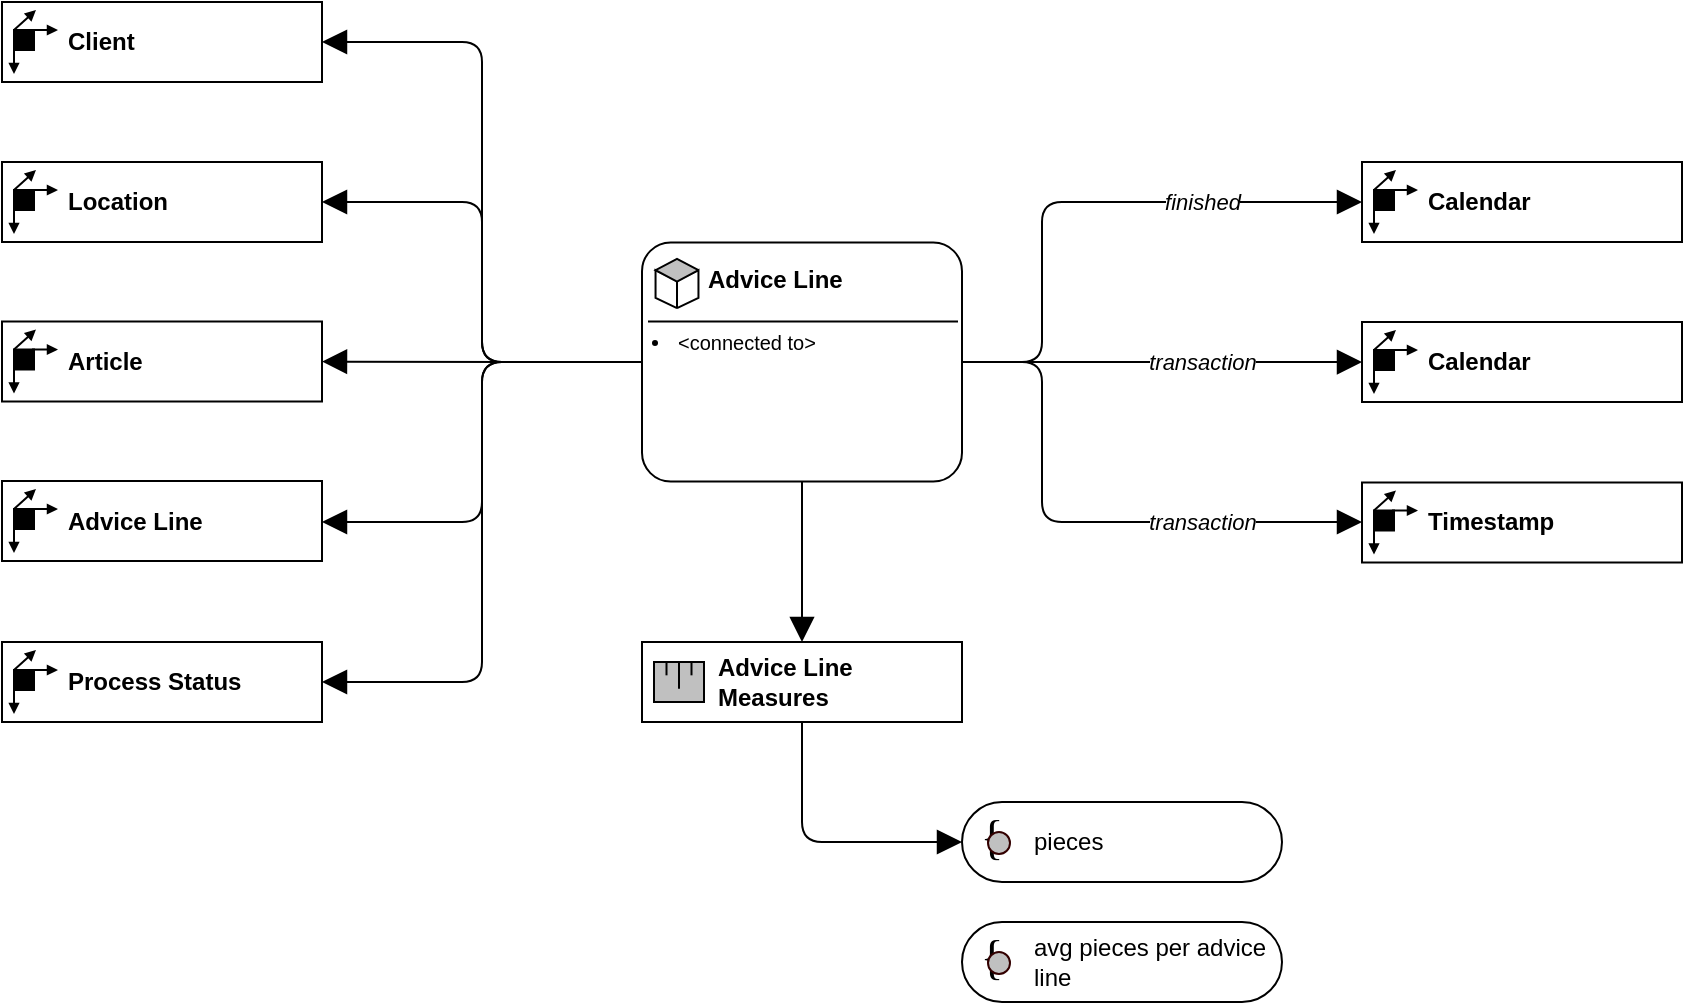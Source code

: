 <mxfile version="25.0.3">
  <diagram name="Seite-1" id="D6MCeGrKerhMQp70AOl7">
    <mxGraphModel dx="1544" dy="373" grid="1" gridSize="10" guides="1" tooltips="1" connect="1" arrows="1" fold="1" page="1" pageScale="1" pageWidth="827" pageHeight="1169" math="0" shadow="0">
      <root>
        <mxCell id="0" />
        <mxCell id="1" parent="0" />
        <object label="Advice Line" btelligentShapeType="MeasureGroup" btelligentLibrary="ADAPT" id="GLuP2zMcqy0yixXODWUq-1">
          <mxCell style="group;fillColor=default;connectable=1;whiteSpace=wrap;align=left;spacingTop=5;spacingLeft=31;fontStyle=1;textShadow=0;labelBorderColor=none;labelBackgroundColor=none;" vertex="1" connectable="0" parent="1">
            <mxGeometry x="240" y="280.25" width="160" height="119.5" as="geometry" />
          </mxCell>
        </object>
        <object label="" ADAPT="Measuregroup (Cube)" id="GLuP2zMcqy0yixXODWUq-2">
          <mxCell style="rounded=1;whiteSpace=wrap;html=1;arcSize=12;align=left;spacingLeft=-16;verticalAlign=top;spacingTop=30;fontSize=12;container=0;fillColor=none;noLabel=1;connectable=0;editable=0;movable=1;resizable=1;rotatable=1;deletable=1;locked=0;" vertex="1" parent="GLuP2zMcqy0yixXODWUq-1">
            <mxGeometry width="160" height="119.5" as="geometry" />
          </mxCell>
        </object>
        <mxCell id="GLuP2zMcqy0yixXODWUq-3" value="" style="endArrow=none;html=1;rounded=0;editable=0;" edge="1" parent="GLuP2zMcqy0yixXODWUq-1">
          <mxGeometry width="50" height="50" relative="1" as="geometry">
            <mxPoint x="3" y="39.5" as="sourcePoint" />
            <mxPoint x="158" y="39.5" as="targetPoint" />
            <Array as="points">
              <mxPoint x="73" y="39.5" />
            </Array>
          </mxGeometry>
        </mxCell>
        <mxCell id="GLuP2zMcqy0yixXODWUq-4" style="vsdxID=9;fillColor=#FFFFFF;gradientColor=none;shape=stencil(jZBNDoQgDIVP063BdsEBHOceJqI0w4BB5u/2A+lCZWHcvbZfm9cH1K12WAygWlMMD/PhMVmgGyCytyZyygqoB+qmEM0cw8uPUi9DIYt6hne58JW9Vqmyg+p3rO8CO/Y7+IhqbDRdhU+u1hZQN6iv45XjLLZfJ3ZOotrP62xyS3Kl/g8=);strokeColor=#000000;spacingTop=-3;spacingBottom=-3;spacingLeft=-3;spacingRight=-3;points=[];labelBackgroundColor=none;rounded=0;html=1;whiteSpace=wrap;container=0;editable=0;" vertex="1" parent="GLuP2zMcqy0yixXODWUq-1">
          <mxGeometry x="6.775" y="13.85" width="10.725" height="19.0" as="geometry" />
        </mxCell>
        <mxCell id="GLuP2zMcqy0yixXODWUq-5" style="vsdxID=10;fillColor=#FFFFFF;gradientColor=none;shape=stencil(jZBNDoQgDIVP063BdsEBHOceJqI0w4BB5u/2A+lCZWHcvbZfm9cH1K12WAygWlMMD/PhMVmgGyCytyZyygqoB+qmEM0cw8uPUi9DIYt6hne58JW9Vqmyg+p3rO8CO/Y7+IhqbDRdhU+u1hZQN6iv45XjLLZfJ3ZOotrP62xyS3Kl/g8=);strokeColor=#000000;spacingTop=-3;spacingBottom=-3;spacingLeft=-3;spacingRight=-3;flipH=1;points=[];labelBackgroundColor=none;rounded=0;html=1;whiteSpace=wrap;container=0;editable=0;" vertex="1" parent="GLuP2zMcqy0yixXODWUq-1">
          <mxGeometry x="17.5" y="13.85" width="10.725" height="19.0" as="geometry" />
        </mxCell>
        <mxCell id="GLuP2zMcqy0yixXODWUq-6" value="&lt;div style=&quot;font-size: 1px&quot;&gt;&lt;/div&gt;" style="verticalAlign=middle;align=center;overflow=width;vsdxID=11;fillColor=#C0C0C0;gradientColor=none;shape=stencil(nZBNCoQwDIVPk31t8ASO3kOw2mBtpVaduf20BPEHceHuveRLSB5gMel6VCDFFLzr1UpN0IAfkJKsVp5CVIAlYNE6rzrvZtuwH+tEJjW4JW348lwmRJqR4sc+Z1sxa8ge2PyMPpCvd27n3LLPt0axP9mSMZzRsX8NJZY4UCz/);strokeColor=#000000;spacingTop=-3;spacingBottom=-3;spacingLeft=-3;spacingRight=-3;points=[];labelBackgroundColor=none;rounded=0;html=1;whiteSpace=wrap;container=0;editable=0;" vertex="1" parent="GLuP2zMcqy0yixXODWUq-1">
          <mxGeometry x="6.775" y="8.15" width="21.45" height="11.4" as="geometry" />
        </mxCell>
        <mxCell id="GLuP2zMcqy0yixXODWUq-7" value="&lt;ul&gt;&lt;li&gt;&amp;lt;connected to&amp;gt;&lt;br&gt;&lt;/li&gt;&lt;/ul&gt;" style="text;html=1;align=left;verticalAlign=top;whiteSpace=wrap;rounded=0;spacingLeft=-31;fontSize=10;spacingTop=-14;connectable=0;" vertex="1" parent="GLuP2zMcqy0yixXODWUq-1">
          <mxGeometry x="7" y="42" width="150" height="73" as="geometry" />
        </mxCell>
        <object label="Client" btelligentShapeType="Dimension" btelligentLibrary="ADAPT" id="GLuP2zMcqy0yixXODWUq-8">
          <mxCell style="group;fillColor=default;verticalAlign=middle;align=left;spacingLeft=31;fontStyle=1;connectable=1;whiteSpace=wrap;" vertex="1" connectable="0" parent="1">
            <mxGeometry x="-80" y="160" width="160" height="40" as="geometry" />
          </mxCell>
        </object>
        <object label="GGG" id="GLuP2zMcqy0yixXODWUq-9">
          <mxCell style="rounded=0;whiteSpace=wrap;html=1;noLabel=1;container=0;editable=0;movable=1;resizable=1;rotatable=1;deletable=1;locked=0;connectable=0;fillColor=none;" vertex="1" parent="GLuP2zMcqy0yixXODWUq-8">
            <mxGeometry width="160" height="40" as="geometry" />
          </mxCell>
        </object>
        <mxCell id="GLuP2zMcqy0yixXODWUq-10" value="" style="rounded=0;whiteSpace=wrap;html=1;fillColor=#000000;fontColor=#ffffff;strokeColor=#000000;strokeWidth=1;deletable=1;cloneable=0;movable=1;editable=1;resizable=1;rotatable=1;locked=0;connectable=1;container=0;expand=0;recursiveResize=0;allowArrows=0;" vertex="1" parent="GLuP2zMcqy0yixXODWUq-8">
          <mxGeometry x="6.0" y="14" width="10" height="10" as="geometry" />
        </mxCell>
        <mxCell id="GLuP2zMcqy0yixXODWUq-11" value="" style="endArrow=block;html=1;rounded=0;endFill=1;startSize=2;endSize=3;strokeWidth=1;deletable=1;cloneable=0;movable=1;editable=1;resizable=1;rotatable=1;locked=0;connectable=1;" edge="1" parent="GLuP2zMcqy0yixXODWUq-8">
          <mxGeometry width="50" height="50" relative="1" as="geometry">
            <mxPoint x="15.0" y="14" as="sourcePoint" />
            <mxPoint x="28.0" y="14" as="targetPoint" />
          </mxGeometry>
        </mxCell>
        <mxCell id="GLuP2zMcqy0yixXODWUq-12" value="" style="endArrow=block;html=1;rounded=0;endFill=1;startSize=2;endSize=3;strokeWidth=1;deletable=1;cloneable=0;movable=1;editable=1;resizable=1;rotatable=1;locked=0;connectable=1;" edge="1" parent="GLuP2zMcqy0yixXODWUq-8">
          <mxGeometry width="50" height="50" relative="1" as="geometry">
            <mxPoint x="6.0" y="22" as="sourcePoint" />
            <mxPoint x="6.0" y="36" as="targetPoint" />
          </mxGeometry>
        </mxCell>
        <mxCell id="GLuP2zMcqy0yixXODWUq-13" value="" style="endArrow=block;html=1;rounded=0;endFill=1;startSize=2;endSize=3;strokeWidth=1;deletable=1;cloneable=0;movable=1;editable=1;resizable=1;rotatable=1;locked=0;connectable=1;" edge="1" parent="GLuP2zMcqy0yixXODWUq-8">
          <mxGeometry width="50" height="50" relative="1" as="geometry">
            <mxPoint x="6.0" y="14" as="sourcePoint" />
            <mxPoint x="17.0" y="4" as="targetPoint" />
          </mxGeometry>
        </mxCell>
        <object label="Timestamp" btelligentShapeType="Dimension" btelligentLibrary="ADAPT" id="GLuP2zMcqy0yixXODWUq-14">
          <mxCell style="group;fillColor=default;verticalAlign=middle;align=left;spacingLeft=31;fontStyle=1;connectable=1;whiteSpace=wrap;" vertex="1" connectable="0" parent="1">
            <mxGeometry x="600" y="400.25" width="160" height="40" as="geometry" />
          </mxCell>
        </object>
        <object label="GGG" id="GLuP2zMcqy0yixXODWUq-15">
          <mxCell style="rounded=0;whiteSpace=wrap;html=1;noLabel=1;container=0;editable=0;movable=1;resizable=1;rotatable=1;deletable=1;locked=0;connectable=0;fillColor=none;" vertex="1" parent="GLuP2zMcqy0yixXODWUq-14">
            <mxGeometry width="160" height="40" as="geometry" />
          </mxCell>
        </object>
        <mxCell id="GLuP2zMcqy0yixXODWUq-16" value="" style="rounded=0;whiteSpace=wrap;html=1;fillColor=#000000;fontColor=#ffffff;strokeColor=#000000;strokeWidth=1;deletable=1;cloneable=0;movable=1;editable=1;resizable=1;rotatable=1;locked=0;connectable=1;container=0;expand=0;recursiveResize=0;allowArrows=0;" vertex="1" parent="GLuP2zMcqy0yixXODWUq-14">
          <mxGeometry x="6.0" y="14" width="10" height="10" as="geometry" />
        </mxCell>
        <mxCell id="GLuP2zMcqy0yixXODWUq-17" value="" style="endArrow=block;html=1;rounded=0;endFill=1;startSize=2;endSize=3;strokeWidth=1;deletable=1;cloneable=0;movable=1;editable=1;resizable=1;rotatable=1;locked=0;connectable=1;" edge="1" parent="GLuP2zMcqy0yixXODWUq-14">
          <mxGeometry width="50" height="50" relative="1" as="geometry">
            <mxPoint x="15.0" y="14" as="sourcePoint" />
            <mxPoint x="28.0" y="14" as="targetPoint" />
          </mxGeometry>
        </mxCell>
        <mxCell id="GLuP2zMcqy0yixXODWUq-18" value="" style="endArrow=block;html=1;rounded=0;endFill=1;startSize=2;endSize=3;strokeWidth=1;deletable=1;cloneable=0;movable=1;editable=1;resizable=1;rotatable=1;locked=0;connectable=1;" edge="1" parent="GLuP2zMcqy0yixXODWUq-14">
          <mxGeometry width="50" height="50" relative="1" as="geometry">
            <mxPoint x="6.0" y="22" as="sourcePoint" />
            <mxPoint x="6.0" y="36" as="targetPoint" />
          </mxGeometry>
        </mxCell>
        <mxCell id="GLuP2zMcqy0yixXODWUq-19" value="" style="endArrow=block;html=1;rounded=0;endFill=1;startSize=2;endSize=3;strokeWidth=1;deletable=1;cloneable=0;movable=1;editable=1;resizable=1;rotatable=1;locked=0;connectable=1;" edge="1" parent="GLuP2zMcqy0yixXODWUq-14">
          <mxGeometry width="50" height="50" relative="1" as="geometry">
            <mxPoint x="6.0" y="14" as="sourcePoint" />
            <mxPoint x="17.0" y="4" as="targetPoint" />
          </mxGeometry>
        </mxCell>
        <object label="Calendar" btelligentShapeType="Dimension" btelligentLibrary="ADAPT" id="GLuP2zMcqy0yixXODWUq-20">
          <mxCell style="group;fillColor=default;verticalAlign=middle;align=left;spacingLeft=31;fontStyle=1;connectable=1;whiteSpace=wrap;" vertex="1" connectable="0" parent="1">
            <mxGeometry x="600" y="240" width="160" height="40" as="geometry" />
          </mxCell>
        </object>
        <object label="GGG" id="GLuP2zMcqy0yixXODWUq-21">
          <mxCell style="rounded=0;whiteSpace=wrap;html=1;noLabel=1;container=0;editable=0;movable=1;resizable=1;rotatable=1;deletable=1;locked=0;connectable=0;fillColor=none;" vertex="1" parent="GLuP2zMcqy0yixXODWUq-20">
            <mxGeometry width="160" height="40" as="geometry" />
          </mxCell>
        </object>
        <mxCell id="GLuP2zMcqy0yixXODWUq-22" value="" style="rounded=0;whiteSpace=wrap;html=1;fillColor=#000000;fontColor=#ffffff;strokeColor=#000000;strokeWidth=1;deletable=1;cloneable=0;movable=1;editable=1;resizable=1;rotatable=1;locked=0;connectable=1;container=0;expand=0;recursiveResize=0;allowArrows=0;" vertex="1" parent="GLuP2zMcqy0yixXODWUq-20">
          <mxGeometry x="6.0" y="14" width="10" height="10" as="geometry" />
        </mxCell>
        <mxCell id="GLuP2zMcqy0yixXODWUq-23" value="" style="endArrow=block;html=1;rounded=0;endFill=1;startSize=2;endSize=3;strokeWidth=1;deletable=1;cloneable=0;movable=1;editable=1;resizable=1;rotatable=1;locked=0;connectable=1;" edge="1" parent="GLuP2zMcqy0yixXODWUq-20">
          <mxGeometry width="50" height="50" relative="1" as="geometry">
            <mxPoint x="15.0" y="14" as="sourcePoint" />
            <mxPoint x="28.0" y="14" as="targetPoint" />
          </mxGeometry>
        </mxCell>
        <mxCell id="GLuP2zMcqy0yixXODWUq-24" value="" style="endArrow=block;html=1;rounded=0;endFill=1;startSize=2;endSize=3;strokeWidth=1;deletable=1;cloneable=0;movable=1;editable=1;resizable=1;rotatable=1;locked=0;connectable=1;" edge="1" parent="GLuP2zMcqy0yixXODWUq-20">
          <mxGeometry width="50" height="50" relative="1" as="geometry">
            <mxPoint x="6.0" y="22" as="sourcePoint" />
            <mxPoint x="6.0" y="36" as="targetPoint" />
          </mxGeometry>
        </mxCell>
        <mxCell id="GLuP2zMcqy0yixXODWUq-25" value="" style="endArrow=block;html=1;rounded=0;endFill=1;startSize=2;endSize=3;strokeWidth=1;deletable=1;cloneable=0;movable=1;editable=1;resizable=1;rotatable=1;locked=0;connectable=1;" edge="1" parent="GLuP2zMcqy0yixXODWUq-20">
          <mxGeometry width="50" height="50" relative="1" as="geometry">
            <mxPoint x="6.0" y="14" as="sourcePoint" />
            <mxPoint x="17.0" y="4" as="targetPoint" />
          </mxGeometry>
        </mxCell>
        <object label="Calendar" btelligentShapeType="Dimension" btelligentLibrary="ADAPT" id="GLuP2zMcqy0yixXODWUq-26">
          <mxCell style="group;fillColor=default;verticalAlign=middle;align=left;spacingLeft=31;fontStyle=1;connectable=1;whiteSpace=wrap;" vertex="1" connectable="0" parent="1">
            <mxGeometry x="600" y="320" width="160" height="40" as="geometry" />
          </mxCell>
        </object>
        <object label="GGG" id="GLuP2zMcqy0yixXODWUq-27">
          <mxCell style="rounded=0;whiteSpace=wrap;html=1;noLabel=1;container=0;editable=0;movable=1;resizable=1;rotatable=1;deletable=1;locked=0;connectable=0;fillColor=none;" vertex="1" parent="GLuP2zMcqy0yixXODWUq-26">
            <mxGeometry width="160" height="40" as="geometry" />
          </mxCell>
        </object>
        <mxCell id="GLuP2zMcqy0yixXODWUq-28" value="" style="rounded=0;whiteSpace=wrap;html=1;fillColor=#000000;fontColor=#ffffff;strokeColor=#000000;strokeWidth=1;deletable=1;cloneable=0;movable=1;editable=1;resizable=1;rotatable=1;locked=0;connectable=1;container=0;expand=0;recursiveResize=0;allowArrows=0;" vertex="1" parent="GLuP2zMcqy0yixXODWUq-26">
          <mxGeometry x="6.0" y="14" width="10" height="10" as="geometry" />
        </mxCell>
        <mxCell id="GLuP2zMcqy0yixXODWUq-29" value="" style="endArrow=block;html=1;rounded=0;endFill=1;startSize=2;endSize=3;strokeWidth=1;deletable=1;cloneable=0;movable=1;editable=1;resizable=1;rotatable=1;locked=0;connectable=1;" edge="1" parent="GLuP2zMcqy0yixXODWUq-26">
          <mxGeometry width="50" height="50" relative="1" as="geometry">
            <mxPoint x="15.0" y="14" as="sourcePoint" />
            <mxPoint x="28.0" y="14" as="targetPoint" />
          </mxGeometry>
        </mxCell>
        <mxCell id="GLuP2zMcqy0yixXODWUq-30" value="" style="endArrow=block;html=1;rounded=0;endFill=1;startSize=2;endSize=3;strokeWidth=1;deletable=1;cloneable=0;movable=1;editable=1;resizable=1;rotatable=1;locked=0;connectable=1;" edge="1" parent="GLuP2zMcqy0yixXODWUq-26">
          <mxGeometry width="50" height="50" relative="1" as="geometry">
            <mxPoint x="6.0" y="22" as="sourcePoint" />
            <mxPoint x="6.0" y="36" as="targetPoint" />
          </mxGeometry>
        </mxCell>
        <mxCell id="GLuP2zMcqy0yixXODWUq-31" value="" style="endArrow=block;html=1;rounded=0;endFill=1;startSize=2;endSize=3;strokeWidth=1;deletable=1;cloneable=0;movable=1;editable=1;resizable=1;rotatable=1;locked=0;connectable=1;" edge="1" parent="GLuP2zMcqy0yixXODWUq-26">
          <mxGeometry width="50" height="50" relative="1" as="geometry">
            <mxPoint x="6.0" y="14" as="sourcePoint" />
            <mxPoint x="17.0" y="4" as="targetPoint" />
          </mxGeometry>
        </mxCell>
        <object label="Advice Line" btelligentShapeType="Dimension" btelligentLibrary="ADAPT" id="GLuP2zMcqy0yixXODWUq-32">
          <mxCell style="group;fillColor=default;verticalAlign=middle;align=left;spacingLeft=31;fontStyle=1;connectable=1;whiteSpace=wrap;" vertex="1" connectable="0" parent="1">
            <mxGeometry x="-80" y="399.5" width="160" height="40" as="geometry" />
          </mxCell>
        </object>
        <object label="GGG" id="GLuP2zMcqy0yixXODWUq-33">
          <mxCell style="rounded=0;whiteSpace=wrap;html=1;noLabel=1;container=0;editable=0;movable=1;resizable=1;rotatable=1;deletable=1;locked=0;connectable=0;fillColor=none;" vertex="1" parent="GLuP2zMcqy0yixXODWUq-32">
            <mxGeometry width="160" height="40" as="geometry" />
          </mxCell>
        </object>
        <mxCell id="GLuP2zMcqy0yixXODWUq-34" value="" style="rounded=0;whiteSpace=wrap;html=1;fillColor=#000000;fontColor=#ffffff;strokeColor=#000000;strokeWidth=1;deletable=1;cloneable=0;movable=1;editable=1;resizable=1;rotatable=1;locked=0;connectable=1;container=0;expand=0;recursiveResize=0;allowArrows=0;" vertex="1" parent="GLuP2zMcqy0yixXODWUq-32">
          <mxGeometry x="6.0" y="14" width="10" height="10" as="geometry" />
        </mxCell>
        <mxCell id="GLuP2zMcqy0yixXODWUq-35" value="" style="endArrow=block;html=1;rounded=0;endFill=1;startSize=2;endSize=3;strokeWidth=1;deletable=1;cloneable=0;movable=1;editable=1;resizable=1;rotatable=1;locked=0;connectable=1;" edge="1" parent="GLuP2zMcqy0yixXODWUq-32">
          <mxGeometry width="50" height="50" relative="1" as="geometry">
            <mxPoint x="15.0" y="14" as="sourcePoint" />
            <mxPoint x="28.0" y="14" as="targetPoint" />
          </mxGeometry>
        </mxCell>
        <mxCell id="GLuP2zMcqy0yixXODWUq-36" value="" style="endArrow=block;html=1;rounded=0;endFill=1;startSize=2;endSize=3;strokeWidth=1;deletable=1;cloneable=0;movable=1;editable=1;resizable=1;rotatable=1;locked=0;connectable=1;" edge="1" parent="GLuP2zMcqy0yixXODWUq-32">
          <mxGeometry width="50" height="50" relative="1" as="geometry">
            <mxPoint x="6.0" y="22" as="sourcePoint" />
            <mxPoint x="6.0" y="36" as="targetPoint" />
          </mxGeometry>
        </mxCell>
        <mxCell id="GLuP2zMcqy0yixXODWUq-37" value="" style="endArrow=block;html=1;rounded=0;endFill=1;startSize=2;endSize=3;strokeWidth=1;deletable=1;cloneable=0;movable=1;editable=1;resizable=1;rotatable=1;locked=0;connectable=1;" edge="1" parent="GLuP2zMcqy0yixXODWUq-32">
          <mxGeometry width="50" height="50" relative="1" as="geometry">
            <mxPoint x="6.0" y="14" as="sourcePoint" />
            <mxPoint x="17.0" y="4" as="targetPoint" />
          </mxGeometry>
        </mxCell>
        <object label="Location" btelligentShapeType="Dimension" btelligentLibrary="ADAPT" id="GLuP2zMcqy0yixXODWUq-38">
          <mxCell style="group;fillColor=default;verticalAlign=middle;align=left;spacingLeft=31;fontStyle=1;connectable=1;whiteSpace=wrap;" vertex="1" connectable="0" parent="1">
            <mxGeometry x="-80" y="240" width="160" height="40" as="geometry" />
          </mxCell>
        </object>
        <object label="GGG" id="GLuP2zMcqy0yixXODWUq-39">
          <mxCell style="rounded=0;whiteSpace=wrap;html=1;noLabel=1;container=0;editable=0;movable=1;resizable=1;rotatable=1;deletable=1;locked=0;connectable=0;fillColor=none;" vertex="1" parent="GLuP2zMcqy0yixXODWUq-38">
            <mxGeometry width="160" height="40" as="geometry" />
          </mxCell>
        </object>
        <mxCell id="GLuP2zMcqy0yixXODWUq-40" value="" style="rounded=0;whiteSpace=wrap;html=1;fillColor=#000000;fontColor=#ffffff;strokeColor=#000000;strokeWidth=1;deletable=1;cloneable=0;movable=1;editable=1;resizable=1;rotatable=1;locked=0;connectable=1;container=0;expand=0;recursiveResize=0;allowArrows=0;" vertex="1" parent="GLuP2zMcqy0yixXODWUq-38">
          <mxGeometry x="6.0" y="14" width="10" height="10" as="geometry" />
        </mxCell>
        <mxCell id="GLuP2zMcqy0yixXODWUq-41" value="" style="endArrow=block;html=1;rounded=0;endFill=1;startSize=2;endSize=3;strokeWidth=1;deletable=1;cloneable=0;movable=1;editable=1;resizable=1;rotatable=1;locked=0;connectable=1;" edge="1" parent="GLuP2zMcqy0yixXODWUq-38">
          <mxGeometry width="50" height="50" relative="1" as="geometry">
            <mxPoint x="15.0" y="14" as="sourcePoint" />
            <mxPoint x="28.0" y="14" as="targetPoint" />
          </mxGeometry>
        </mxCell>
        <mxCell id="GLuP2zMcqy0yixXODWUq-42" value="" style="endArrow=block;html=1;rounded=0;endFill=1;startSize=2;endSize=3;strokeWidth=1;deletable=1;cloneable=0;movable=1;editable=1;resizable=1;rotatable=1;locked=0;connectable=1;" edge="1" parent="GLuP2zMcqy0yixXODWUq-38">
          <mxGeometry width="50" height="50" relative="1" as="geometry">
            <mxPoint x="6.0" y="22" as="sourcePoint" />
            <mxPoint x="6.0" y="36" as="targetPoint" />
          </mxGeometry>
        </mxCell>
        <mxCell id="GLuP2zMcqy0yixXODWUq-43" value="" style="endArrow=block;html=1;rounded=0;endFill=1;startSize=2;endSize=3;strokeWidth=1;deletable=1;cloneable=0;movable=1;editable=1;resizable=1;rotatable=1;locked=0;connectable=1;" edge="1" parent="GLuP2zMcqy0yixXODWUq-38">
          <mxGeometry width="50" height="50" relative="1" as="geometry">
            <mxPoint x="6.0" y="14" as="sourcePoint" />
            <mxPoint x="17.0" y="4" as="targetPoint" />
          </mxGeometry>
        </mxCell>
        <object label="Process Status" btelligentShapeType="Dimension" btelligentLibrary="ADAPT" id="GLuP2zMcqy0yixXODWUq-44">
          <mxCell style="group;fillColor=default;verticalAlign=middle;align=left;spacingLeft=31;fontStyle=1;connectable=1;whiteSpace=wrap;" vertex="1" connectable="0" parent="1">
            <mxGeometry x="-80" y="480" width="160" height="40" as="geometry" />
          </mxCell>
        </object>
        <object label="GGG" id="GLuP2zMcqy0yixXODWUq-45">
          <mxCell style="rounded=0;whiteSpace=wrap;html=1;noLabel=1;container=0;editable=0;movable=1;resizable=1;rotatable=1;deletable=1;locked=0;connectable=0;fillColor=none;" vertex="1" parent="GLuP2zMcqy0yixXODWUq-44">
            <mxGeometry width="160" height="40" as="geometry" />
          </mxCell>
        </object>
        <mxCell id="GLuP2zMcqy0yixXODWUq-46" value="" style="rounded=0;whiteSpace=wrap;html=1;fillColor=#000000;fontColor=#ffffff;strokeColor=#000000;strokeWidth=1;deletable=1;cloneable=0;movable=1;editable=1;resizable=1;rotatable=1;locked=0;connectable=1;container=0;expand=0;recursiveResize=0;allowArrows=0;" vertex="1" parent="GLuP2zMcqy0yixXODWUq-44">
          <mxGeometry x="6.0" y="14" width="10" height="10" as="geometry" />
        </mxCell>
        <mxCell id="GLuP2zMcqy0yixXODWUq-47" value="" style="endArrow=block;html=1;rounded=0;endFill=1;startSize=2;endSize=3;strokeWidth=1;deletable=1;cloneable=0;movable=1;editable=1;resizable=1;rotatable=1;locked=0;connectable=1;" edge="1" parent="GLuP2zMcqy0yixXODWUq-44">
          <mxGeometry width="50" height="50" relative="1" as="geometry">
            <mxPoint x="15.0" y="14" as="sourcePoint" />
            <mxPoint x="28.0" y="14" as="targetPoint" />
          </mxGeometry>
        </mxCell>
        <mxCell id="GLuP2zMcqy0yixXODWUq-48" value="" style="endArrow=block;html=1;rounded=0;endFill=1;startSize=2;endSize=3;strokeWidth=1;deletable=1;cloneable=0;movable=1;editable=1;resizable=1;rotatable=1;locked=0;connectable=1;" edge="1" parent="GLuP2zMcqy0yixXODWUq-44">
          <mxGeometry width="50" height="50" relative="1" as="geometry">
            <mxPoint x="6.0" y="22" as="sourcePoint" />
            <mxPoint x="6.0" y="36" as="targetPoint" />
          </mxGeometry>
        </mxCell>
        <mxCell id="GLuP2zMcqy0yixXODWUq-49" value="" style="endArrow=block;html=1;rounded=0;endFill=1;startSize=2;endSize=3;strokeWidth=1;deletable=1;cloneable=0;movable=1;editable=1;resizable=1;rotatable=1;locked=0;connectable=1;" edge="1" parent="GLuP2zMcqy0yixXODWUq-44">
          <mxGeometry width="50" height="50" relative="1" as="geometry">
            <mxPoint x="6.0" y="14" as="sourcePoint" />
            <mxPoint x="17.0" y="4" as="targetPoint" />
          </mxGeometry>
        </mxCell>
        <object label="Article" btelligentShapeType="Dimension" btelligentLibrary="ADAPT" id="GLuP2zMcqy0yixXODWUq-50">
          <mxCell style="group;fillColor=default;verticalAlign=middle;align=left;spacingLeft=31;fontStyle=1;connectable=1;whiteSpace=wrap;" vertex="1" connectable="0" parent="1">
            <mxGeometry x="-80" y="319.75" width="160" height="40" as="geometry" />
          </mxCell>
        </object>
        <object label="GGG" id="GLuP2zMcqy0yixXODWUq-51">
          <mxCell style="rounded=0;whiteSpace=wrap;html=1;noLabel=1;container=0;editable=0;movable=1;resizable=1;rotatable=1;deletable=1;locked=0;connectable=0;fillColor=none;" vertex="1" parent="GLuP2zMcqy0yixXODWUq-50">
            <mxGeometry width="160" height="40" as="geometry" />
          </mxCell>
        </object>
        <mxCell id="GLuP2zMcqy0yixXODWUq-52" value="" style="rounded=0;whiteSpace=wrap;html=1;fillColor=#000000;fontColor=#ffffff;strokeColor=#000000;strokeWidth=1;deletable=1;cloneable=0;movable=1;editable=1;resizable=1;rotatable=1;locked=0;connectable=1;container=0;expand=0;recursiveResize=0;allowArrows=0;" vertex="1" parent="GLuP2zMcqy0yixXODWUq-50">
          <mxGeometry x="6.0" y="14" width="10" height="10" as="geometry" />
        </mxCell>
        <mxCell id="GLuP2zMcqy0yixXODWUq-53" value="" style="endArrow=block;html=1;rounded=0;endFill=1;startSize=2;endSize=3;strokeWidth=1;deletable=1;cloneable=0;movable=1;editable=1;resizable=1;rotatable=1;locked=0;connectable=1;" edge="1" parent="GLuP2zMcqy0yixXODWUq-50">
          <mxGeometry width="50" height="50" relative="1" as="geometry">
            <mxPoint x="15.0" y="14" as="sourcePoint" />
            <mxPoint x="28.0" y="14" as="targetPoint" />
          </mxGeometry>
        </mxCell>
        <mxCell id="GLuP2zMcqy0yixXODWUq-54" value="" style="endArrow=block;html=1;rounded=0;endFill=1;startSize=2;endSize=3;strokeWidth=1;deletable=1;cloneable=0;movable=1;editable=1;resizable=1;rotatable=1;locked=0;connectable=1;" edge="1" parent="GLuP2zMcqy0yixXODWUq-50">
          <mxGeometry width="50" height="50" relative="1" as="geometry">
            <mxPoint x="6.0" y="22" as="sourcePoint" />
            <mxPoint x="6.0" y="36" as="targetPoint" />
          </mxGeometry>
        </mxCell>
        <mxCell id="GLuP2zMcqy0yixXODWUq-55" value="" style="endArrow=block;html=1;rounded=0;endFill=1;startSize=2;endSize=3;strokeWidth=1;deletable=1;cloneable=0;movable=1;editable=1;resizable=1;rotatable=1;locked=0;connectable=1;" edge="1" parent="GLuP2zMcqy0yixXODWUq-50">
          <mxGeometry width="50" height="50" relative="1" as="geometry">
            <mxPoint x="6.0" y="14" as="sourcePoint" />
            <mxPoint x="17.0" y="4" as="targetPoint" />
          </mxGeometry>
        </mxCell>
        <UserObject label="" btelligentShapeType="LoosePrecedence" btelligentLibrary="ADAPT" id="GLuP2zMcqy0yixXODWUq-56">
          <mxCell style="vsdxID=5;startArrow=none;endArrow=block;startSize=10;endSize=10;strokeColor=#000000;spacingTop=2;spacingBottom=2;spacingLeft=2;spacingRight=2;verticalAlign=middle;html=1;labelBackgroundColor=#FFFFFF;rounded=1;jumpStyle=arc;startFill=0;endFill=1;fontStyle=2;labelBorderColor=none;edgeStyle=orthogonalEdgeStyle;" edge="1" parent="1" source="GLuP2zMcqy0yixXODWUq-1" target="GLuP2zMcqy0yixXODWUq-8">
            <mxGeometry relative="1" as="geometry">
              <mxPoint x="410" y="400" as="sourcePoint" />
              <mxPoint x="410" y="460" as="targetPoint" />
              <mxPoint as="offset" />
              <Array as="points">
                <mxPoint x="160" y="340" />
                <mxPoint x="160" y="180" />
              </Array>
            </mxGeometry>
          </mxCell>
        </UserObject>
        <UserObject label="" btelligentShapeType="LoosePrecedence" btelligentLibrary="ADAPT" id="GLuP2zMcqy0yixXODWUq-57">
          <mxCell style="vsdxID=5;startArrow=none;endArrow=block;startSize=10;endSize=10;strokeColor=#000000;spacingTop=2;spacingBottom=2;spacingLeft=2;spacingRight=2;verticalAlign=middle;html=1;labelBackgroundColor=#FFFFFF;rounded=1;jumpStyle=arc;startFill=0;endFill=1;fontStyle=2;labelBorderColor=none;edgeStyle=orthogonalEdgeStyle;" edge="1" parent="1" source="GLuP2zMcqy0yixXODWUq-1" target="GLuP2zMcqy0yixXODWUq-38">
            <mxGeometry relative="1" as="geometry">
              <mxPoint x="250" y="350" as="sourcePoint" />
              <mxPoint x="50" y="210" as="targetPoint" />
              <mxPoint as="offset" />
              <Array as="points">
                <mxPoint x="160" y="340" />
                <mxPoint x="160" y="260" />
              </Array>
            </mxGeometry>
          </mxCell>
        </UserObject>
        <UserObject label="" btelligentShapeType="LoosePrecedence" btelligentLibrary="ADAPT" id="GLuP2zMcqy0yixXODWUq-58">
          <mxCell style="vsdxID=5;startArrow=none;endArrow=block;startSize=10;endSize=10;strokeColor=#000000;spacingTop=2;spacingBottom=2;spacingLeft=2;spacingRight=2;verticalAlign=middle;html=1;labelBackgroundColor=#FFFFFF;rounded=1;jumpStyle=arc;startFill=0;endFill=1;fontStyle=2;labelBorderColor=none;edgeStyle=orthogonalEdgeStyle;" edge="1" parent="1" source="GLuP2zMcqy0yixXODWUq-1" target="GLuP2zMcqy0yixXODWUq-50">
            <mxGeometry relative="1" as="geometry">
              <mxPoint x="260" y="360" as="sourcePoint" />
              <mxPoint x="60" y="220" as="targetPoint" />
              <mxPoint as="offset" />
            </mxGeometry>
          </mxCell>
        </UserObject>
        <UserObject label="" btelligentShapeType="LoosePrecedence" btelligentLibrary="ADAPT" id="GLuP2zMcqy0yixXODWUq-59">
          <mxCell style="vsdxID=5;startArrow=none;endArrow=block;startSize=10;endSize=10;strokeColor=#000000;spacingTop=2;spacingBottom=2;spacingLeft=2;spacingRight=2;verticalAlign=middle;html=1;labelBackgroundColor=#FFFFFF;rounded=1;jumpStyle=arc;startFill=0;endFill=1;fontStyle=2;labelBorderColor=none;edgeStyle=orthogonalEdgeStyle;" edge="1" parent="1" source="GLuP2zMcqy0yixXODWUq-1" target="GLuP2zMcqy0yixXODWUq-32">
            <mxGeometry relative="1" as="geometry">
              <mxPoint x="270" y="370" as="sourcePoint" />
              <mxPoint x="70" y="230" as="targetPoint" />
              <mxPoint as="offset" />
              <Array as="points">
                <mxPoint x="160" y="340" />
                <mxPoint x="160" y="420" />
              </Array>
            </mxGeometry>
          </mxCell>
        </UserObject>
        <UserObject label="" btelligentShapeType="LoosePrecedence" btelligentLibrary="ADAPT" id="GLuP2zMcqy0yixXODWUq-60">
          <mxCell style="vsdxID=5;startArrow=none;endArrow=block;startSize=10;endSize=10;strokeColor=#000000;spacingTop=2;spacingBottom=2;spacingLeft=2;spacingRight=2;verticalAlign=middle;html=1;labelBackgroundColor=#FFFFFF;rounded=1;jumpStyle=arc;startFill=0;endFill=1;fontStyle=2;labelBorderColor=none;edgeStyle=orthogonalEdgeStyle;" edge="1" parent="1" source="GLuP2zMcqy0yixXODWUq-1" target="GLuP2zMcqy0yixXODWUq-44">
            <mxGeometry relative="1" as="geometry">
              <mxPoint x="280" y="380" as="sourcePoint" />
              <mxPoint x="80" y="240" as="targetPoint" />
              <mxPoint as="offset" />
              <Array as="points">
                <mxPoint x="160" y="340" />
                <mxPoint x="160" y="500" />
              </Array>
            </mxGeometry>
          </mxCell>
        </UserObject>
        <UserObject label="transaction" btelligentShapeType="LoosePrecedence" btelligentLibrary="ADAPT" id="GLuP2zMcqy0yixXODWUq-61">
          <mxCell style="vsdxID=5;startArrow=none;endArrow=block;startSize=10;endSize=10;strokeColor=#000000;spacingTop=2;spacingBottom=2;spacingLeft=2;spacingRight=2;verticalAlign=middle;html=1;labelBackgroundColor=#FFFFFF;rounded=1;jumpStyle=arc;startFill=0;endFill=1;fontStyle=2;labelBorderColor=none;edgeStyle=orthogonalEdgeStyle;" edge="1" parent="1" source="GLuP2zMcqy0yixXODWUq-1" target="GLuP2zMcqy0yixXODWUq-26">
            <mxGeometry x="0.2" relative="1" as="geometry">
              <mxPoint x="250" y="350" as="sourcePoint" />
              <mxPoint x="130" y="190" as="targetPoint" />
              <mxPoint as="offset" />
              <Array as="points">
                <mxPoint x="420" y="340" />
                <mxPoint x="420" y="340" />
              </Array>
            </mxGeometry>
          </mxCell>
        </UserObject>
        <UserObject label="transaction" btelligentShapeType="LoosePrecedence" btelligentLibrary="ADAPT" id="GLuP2zMcqy0yixXODWUq-62">
          <mxCell style="vsdxID=5;startArrow=none;endArrow=block;startSize=10;endSize=10;strokeColor=#000000;spacingTop=2;spacingBottom=2;spacingLeft=2;spacingRight=2;verticalAlign=middle;html=1;labelBackgroundColor=#FFFFFF;rounded=1;jumpStyle=arc;startFill=0;endFill=1;fontStyle=2;labelBorderColor=none;edgeStyle=orthogonalEdgeStyle;" edge="1" parent="1" source="GLuP2zMcqy0yixXODWUq-1" target="GLuP2zMcqy0yixXODWUq-14">
            <mxGeometry x="0.428" relative="1" as="geometry">
              <mxPoint x="410" y="350" as="sourcePoint" />
              <mxPoint x="530" y="350" as="targetPoint" />
              <mxPoint as="offset" />
              <Array as="points">
                <mxPoint x="440" y="340" />
                <mxPoint x="440" y="420" />
              </Array>
            </mxGeometry>
          </mxCell>
        </UserObject>
        <UserObject label="finished" btelligentShapeType="LoosePrecedence" btelligentLibrary="ADAPT" id="GLuP2zMcqy0yixXODWUq-63">
          <mxCell style="vsdxID=5;startArrow=none;endArrow=block;startSize=10;endSize=10;strokeColor=#000000;spacingTop=2;spacingBottom=2;spacingLeft=2;spacingRight=2;verticalAlign=middle;html=1;labelBackgroundColor=#FFFFFF;rounded=1;jumpStyle=arc;startFill=0;endFill=1;fontStyle=2;labelBorderColor=none;edgeStyle=orthogonalEdgeStyle;" edge="1" parent="1" source="GLuP2zMcqy0yixXODWUq-1" target="GLuP2zMcqy0yixXODWUq-20">
            <mxGeometry x="0.429" relative="1" as="geometry">
              <mxPoint x="420" y="360" as="sourcePoint" />
              <mxPoint x="540" y="360" as="targetPoint" />
              <mxPoint as="offset" />
              <Array as="points">
                <mxPoint x="440" y="340" />
                <mxPoint x="440" y="260" />
              </Array>
            </mxGeometry>
          </mxCell>
        </UserObject>
        <object label="Advice Line Measures" btelligentShapeType="MeasureDimension" btelligentLibrary="ADAPT" id="GLuP2zMcqy0yixXODWUq-65">
          <mxCell style="group;fillColor=default;verticalAlign=middle;align=left;spacingLeft=36;whiteSpace=wrap;fontStyle=1;connectable=1;" vertex="1" connectable="0" parent="1">
            <mxGeometry x="240" y="480" width="160" height="40" as="geometry" />
          </mxCell>
        </object>
        <object label="" ADAPT="Measure Dimension" id="GLuP2zMcqy0yixXODWUq-66">
          <mxCell style="rounded=0;whiteSpace=wrap;html=1;align=left;spacingLeft=37;fontStyle=0;fontFamily=Helvetica;fontSize=13;noLabel=1;connectable=0;editable=0;movable=1;resizable=1;rotatable=1;deletable=1;locked=0;fillColor=none;" vertex="1" parent="GLuP2zMcqy0yixXODWUq-65">
            <mxGeometry width="160" height="40" as="geometry" />
          </mxCell>
        </object>
        <mxCell id="GLuP2zMcqy0yixXODWUq-67" value="" style="group" vertex="1" connectable="0" parent="GLuP2zMcqy0yixXODWUq-65">
          <mxGeometry x="6" y="10" width="25" height="20" as="geometry" />
        </mxCell>
        <mxCell id="GLuP2zMcqy0yixXODWUq-68" value="" style="rounded=0;whiteSpace=wrap;html=1;fillColor=#C0C0C0;fontColor=#333333;strokeColor=#000000;" vertex="1" parent="GLuP2zMcqy0yixXODWUq-67">
          <mxGeometry width="25" height="20" as="geometry" />
        </mxCell>
        <mxCell id="GLuP2zMcqy0yixXODWUq-69" value="" style="endArrow=none;html=1;rounded=0;entryX=0.25;entryY=0;entryDx=0;entryDy=0;" edge="1" parent="GLuP2zMcqy0yixXODWUq-67" target="GLuP2zMcqy0yixXODWUq-68">
          <mxGeometry width="50" height="50" relative="1" as="geometry">
            <mxPoint x="6.25" y="6.667" as="sourcePoint" />
            <mxPoint x="8.333" y="25" as="targetPoint" />
          </mxGeometry>
        </mxCell>
        <mxCell id="GLuP2zMcqy0yixXODWUq-70" value="" style="endArrow=none;html=1;rounded=0;entryX=0.5;entryY=0;entryDx=0;entryDy=0;" edge="1" parent="GLuP2zMcqy0yixXODWUq-67" target="GLuP2zMcqy0yixXODWUq-68">
          <mxGeometry width="50" height="50" relative="1" as="geometry">
            <mxPoint x="12.5" y="13.333" as="sourcePoint" />
            <mxPoint x="12.465" y="3.333" as="targetPoint" />
          </mxGeometry>
        </mxCell>
        <mxCell id="GLuP2zMcqy0yixXODWUq-71" value="" style="endArrow=none;html=1;rounded=0;entryX=0.75;entryY=0;entryDx=0;entryDy=0;" edge="1" parent="GLuP2zMcqy0yixXODWUq-67" target="GLuP2zMcqy0yixXODWUq-68">
          <mxGeometry width="50" height="50" relative="1" as="geometry">
            <mxPoint x="18.75" y="6.667" as="sourcePoint" />
            <mxPoint x="10.417" y="6.667" as="targetPoint" />
          </mxGeometry>
        </mxCell>
        <UserObject label="" btelligentShapeType="LoosePrecedence" btelligentLibrary="ADAPT" id="GLuP2zMcqy0yixXODWUq-72">
          <mxCell style="vsdxID=5;startArrow=none;endArrow=block;startSize=10;endSize=10;strokeColor=#000000;spacingTop=2;spacingBottom=2;spacingLeft=2;spacingRight=2;verticalAlign=middle;html=1;labelBackgroundColor=#FFFFFF;rounded=1;jumpStyle=arc;startFill=0;endFill=1;fontStyle=2;labelBorderColor=none;edgeStyle=orthogonalEdgeStyle;" edge="1" parent="1" source="GLuP2zMcqy0yixXODWUq-1" target="GLuP2zMcqy0yixXODWUq-65">
            <mxGeometry relative="1" as="geometry">
              <mxPoint x="340" y="390" as="sourcePoint" />
              <mxPoint x="340" y="450" as="targetPoint" />
              <mxPoint as="offset" />
            </mxGeometry>
          </mxCell>
        </UserObject>
        <object label="pieces" btelligentShapeType="DimensionMember" btelligentLibrary="ADAPT" id="GLuP2zMcqy0yixXODWUq-73">
          <mxCell style="group;fillColor=default;verticalAlign=middle;align=left;spacingLeft=34;whiteSpace=wrap;connectable=1;" vertex="1" connectable="0" parent="1">
            <mxGeometry x="400" y="560" width="160" height="40" as="geometry" />
          </mxCell>
        </object>
        <object label="" ADAPT="DimensionMember" id="GLuP2zMcqy0yixXODWUq-74">
          <mxCell style="rounded=1;whiteSpace=wrap;html=1;arcSize=50;align=left;spacingLeft=38;fillColor=none;noLabel=1;connectable=0;editable=0;movable=1;resizable=1;rotatable=1;deletable=1;locked=0;" vertex="1" parent="GLuP2zMcqy0yixXODWUq-73">
            <mxGeometry width="160" height="40" as="geometry" />
          </mxCell>
        </object>
        <mxCell id="GLuP2zMcqy0yixXODWUq-75" value="" style="group;movable=0;resizable=0;rotatable=0;deletable=0;editable=0;locked=1;connectable=0;" vertex="1" connectable="0" parent="GLuP2zMcqy0yixXODWUq-73">
          <mxGeometry x="3" y="3" width="30" height="30" as="geometry" />
        </mxCell>
        <mxCell id="GLuP2zMcqy0yixXODWUq-76" value="&lt;div style=&quot;font-size: 24px;&quot;&gt;&lt;font style=&quot;font-size: 24px; font-family: Calibri; color: rgb(0, 0, 0); direction: ltr; letter-spacing: 0px; line-height: 120%; opacity: 1;&quot;&gt;{&amp;nbsp;  }&lt;br style=&quot;font-size: 24px;&quot;&gt;&lt;/font&gt;&lt;/div&gt;" style="verticalAlign=middle;align=center;overflow=width;vsdxID=10;fillColor=none;gradientColor=none;shape=stencil(nZBLDoAgDERP0z3SIyjew0SURgSD+Lu9kMZoXLhwN9O+tukAlrNpJg1SzDH4QW/URgNYgZTkjA4UkwJUgGXng+6DX1zLfmoymdXo17xh5zmRJ6Q42BWCfc2oJfdAr+Yv+AP9Cb7OJ3H/2JG1HNGz/84klThPVCc=);strokeColor=none;spacingTop=0;spacingBottom=0;spacingLeft=0;spacingRight=0;points=[];labelBackgroundColor=none;rounded=0;html=1;whiteSpace=wrap;container=0;fontSize=24;fontStyle=0;horizontal=1;" vertex="1" parent="GLuP2zMcqy0yixXODWUq-75">
          <mxGeometry width="30" height="30" as="geometry" />
        </mxCell>
        <mxCell id="GLuP2zMcqy0yixXODWUq-77" value="" style="ellipse;whiteSpace=wrap;html=1;aspect=fixed;fillColor=#c0c0c0;strokeColor=#330000;" vertex="1" parent="GLuP2zMcqy0yixXODWUq-75">
          <mxGeometry x="10" y="12" width="11" height="11" as="geometry" />
        </mxCell>
        <object label="avg pieces per advice line" btelligentShapeType="DimensionMember" btelligentLibrary="ADAPT" id="GLuP2zMcqy0yixXODWUq-78">
          <mxCell style="group;fillColor=default;verticalAlign=middle;align=left;spacingLeft=34;whiteSpace=wrap;connectable=1;" vertex="1" connectable="0" parent="1">
            <mxGeometry x="400" y="620" width="160" height="40" as="geometry" />
          </mxCell>
        </object>
        <object label="" ADAPT="DimensionMember" id="GLuP2zMcqy0yixXODWUq-79">
          <mxCell style="rounded=1;whiteSpace=wrap;html=1;arcSize=50;align=left;spacingLeft=38;fillColor=none;noLabel=1;connectable=0;editable=0;movable=1;resizable=1;rotatable=1;deletable=1;locked=0;" vertex="1" parent="GLuP2zMcqy0yixXODWUq-78">
            <mxGeometry width="160" height="40" as="geometry" />
          </mxCell>
        </object>
        <mxCell id="GLuP2zMcqy0yixXODWUq-80" value="" style="group;movable=0;resizable=0;rotatable=0;deletable=0;editable=0;locked=1;connectable=0;" vertex="1" connectable="0" parent="GLuP2zMcqy0yixXODWUq-78">
          <mxGeometry x="3" y="3" width="30" height="30" as="geometry" />
        </mxCell>
        <mxCell id="GLuP2zMcqy0yixXODWUq-81" value="&lt;div style=&quot;font-size: 24px;&quot;&gt;&lt;font style=&quot;font-size: 24px; font-family: Calibri; color: rgb(0, 0, 0); direction: ltr; letter-spacing: 0px; line-height: 120%; opacity: 1;&quot;&gt;{&amp;nbsp;  }&lt;br style=&quot;font-size: 24px;&quot;&gt;&lt;/font&gt;&lt;/div&gt;" style="verticalAlign=middle;align=center;overflow=width;vsdxID=10;fillColor=none;gradientColor=none;shape=stencil(nZBLDoAgDERP0z3SIyjew0SURgSD+Lu9kMZoXLhwN9O+tukAlrNpJg1SzDH4QW/URgNYgZTkjA4UkwJUgGXng+6DX1zLfmoymdXo17xh5zmRJ6Q42BWCfc2oJfdAr+Yv+AP9Cb7OJ3H/2JG1HNGz/84klThPVCc=);strokeColor=none;spacingTop=0;spacingBottom=0;spacingLeft=0;spacingRight=0;points=[];labelBackgroundColor=none;rounded=0;html=1;whiteSpace=wrap;container=0;fontSize=24;fontStyle=0;horizontal=1;" vertex="1" parent="GLuP2zMcqy0yixXODWUq-80">
          <mxGeometry width="30" height="30" as="geometry" />
        </mxCell>
        <mxCell id="GLuP2zMcqy0yixXODWUq-82" value="" style="ellipse;whiteSpace=wrap;html=1;aspect=fixed;fillColor=#c0c0c0;strokeColor=#330000;" vertex="1" parent="GLuP2zMcqy0yixXODWUq-80">
          <mxGeometry x="10" y="12" width="11" height="11" as="geometry" />
        </mxCell>
        <UserObject label="" btelligentShapeType="LoosePrecedence" btelligentLibrary="ADAPT" id="GLuP2zMcqy0yixXODWUq-83">
          <mxCell style="vsdxID=5;startArrow=none;endArrow=block;startSize=10;endSize=10;strokeColor=#000000;spacingTop=2;spacingBottom=2;spacingLeft=2;spacingRight=2;verticalAlign=middle;html=1;labelBackgroundColor=#FFFFFF;rounded=1;jumpStyle=arc;startFill=0;endFill=1;fontStyle=2;labelBorderColor=none;edgeStyle=orthogonalEdgeStyle;" edge="1" parent="1" source="GLuP2zMcqy0yixXODWUq-65" target="GLuP2zMcqy0yixXODWUq-73">
            <mxGeometry relative="1" as="geometry">
              <mxPoint x="250" y="350" as="sourcePoint" />
              <mxPoint x="90" y="510" as="targetPoint" />
              <mxPoint as="offset" />
              <Array as="points">
                <mxPoint x="320" y="580" />
              </Array>
            </mxGeometry>
          </mxCell>
        </UserObject>
      </root>
    </mxGraphModel>
  </diagram>
</mxfile>
